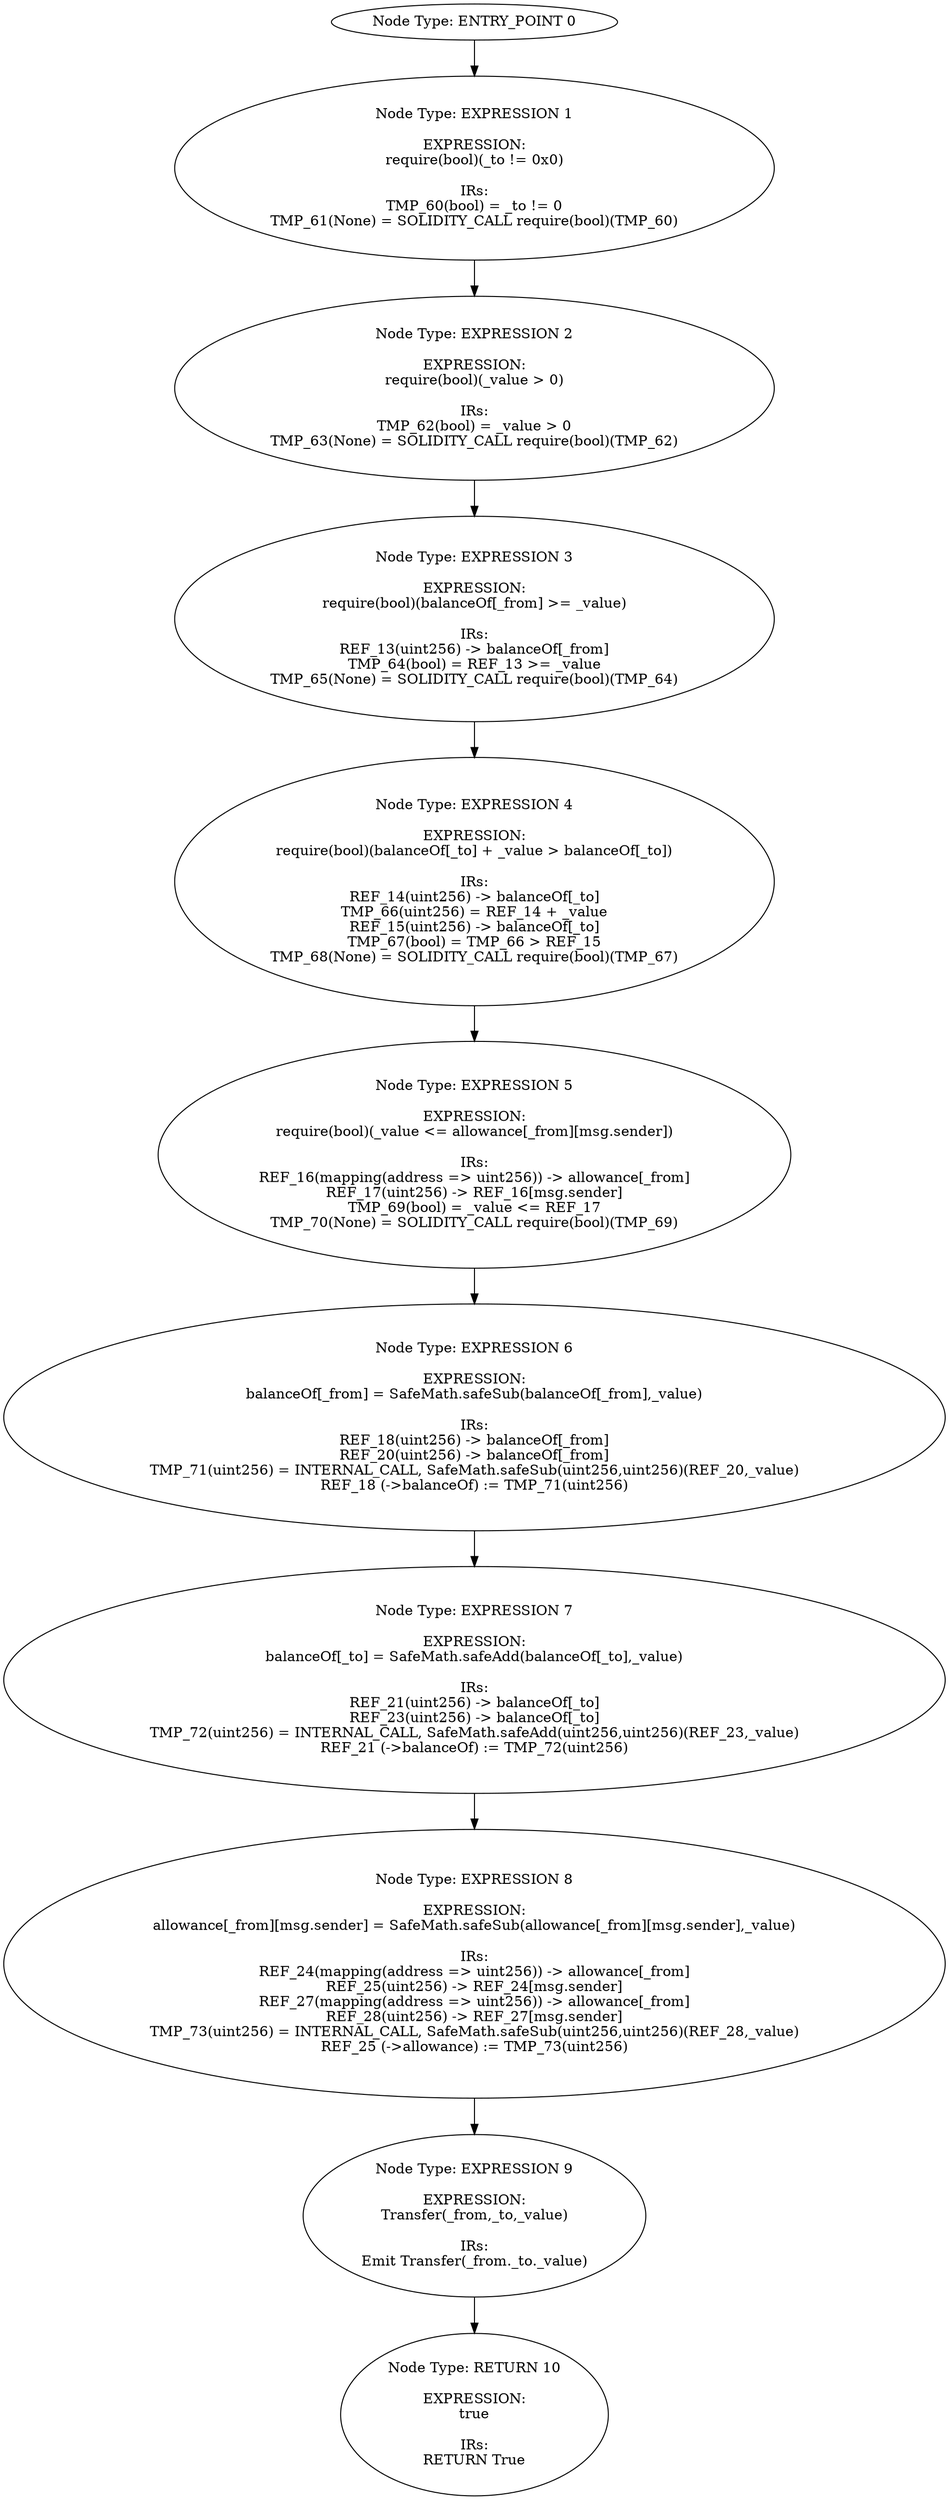 digraph{
0[label="Node Type: ENTRY_POINT 0
"];
0->1;
1[label="Node Type: EXPRESSION 1

EXPRESSION:
require(bool)(_to != 0x0)

IRs:
TMP_60(bool) = _to != 0
TMP_61(None) = SOLIDITY_CALL require(bool)(TMP_60)"];
1->2;
2[label="Node Type: EXPRESSION 2

EXPRESSION:
require(bool)(_value > 0)

IRs:
TMP_62(bool) = _value > 0
TMP_63(None) = SOLIDITY_CALL require(bool)(TMP_62)"];
2->3;
3[label="Node Type: EXPRESSION 3

EXPRESSION:
require(bool)(balanceOf[_from] >= _value)

IRs:
REF_13(uint256) -> balanceOf[_from]
TMP_64(bool) = REF_13 >= _value
TMP_65(None) = SOLIDITY_CALL require(bool)(TMP_64)"];
3->4;
4[label="Node Type: EXPRESSION 4

EXPRESSION:
require(bool)(balanceOf[_to] + _value > balanceOf[_to])

IRs:
REF_14(uint256) -> balanceOf[_to]
TMP_66(uint256) = REF_14 + _value
REF_15(uint256) -> balanceOf[_to]
TMP_67(bool) = TMP_66 > REF_15
TMP_68(None) = SOLIDITY_CALL require(bool)(TMP_67)"];
4->5;
5[label="Node Type: EXPRESSION 5

EXPRESSION:
require(bool)(_value <= allowance[_from][msg.sender])

IRs:
REF_16(mapping(address => uint256)) -> allowance[_from]
REF_17(uint256) -> REF_16[msg.sender]
TMP_69(bool) = _value <= REF_17
TMP_70(None) = SOLIDITY_CALL require(bool)(TMP_69)"];
5->6;
6[label="Node Type: EXPRESSION 6

EXPRESSION:
balanceOf[_from] = SafeMath.safeSub(balanceOf[_from],_value)

IRs:
REF_18(uint256) -> balanceOf[_from]
REF_20(uint256) -> balanceOf[_from]
TMP_71(uint256) = INTERNAL_CALL, SafeMath.safeSub(uint256,uint256)(REF_20,_value)
REF_18 (->balanceOf) := TMP_71(uint256)"];
6->7;
7[label="Node Type: EXPRESSION 7

EXPRESSION:
balanceOf[_to] = SafeMath.safeAdd(balanceOf[_to],_value)

IRs:
REF_21(uint256) -> balanceOf[_to]
REF_23(uint256) -> balanceOf[_to]
TMP_72(uint256) = INTERNAL_CALL, SafeMath.safeAdd(uint256,uint256)(REF_23,_value)
REF_21 (->balanceOf) := TMP_72(uint256)"];
7->8;
8[label="Node Type: EXPRESSION 8

EXPRESSION:
allowance[_from][msg.sender] = SafeMath.safeSub(allowance[_from][msg.sender],_value)

IRs:
REF_24(mapping(address => uint256)) -> allowance[_from]
REF_25(uint256) -> REF_24[msg.sender]
REF_27(mapping(address => uint256)) -> allowance[_from]
REF_28(uint256) -> REF_27[msg.sender]
TMP_73(uint256) = INTERNAL_CALL, SafeMath.safeSub(uint256,uint256)(REF_28,_value)
REF_25 (->allowance) := TMP_73(uint256)"];
8->9;
9[label="Node Type: EXPRESSION 9

EXPRESSION:
Transfer(_from,_to,_value)

IRs:
Emit Transfer(_from._to._value)"];
9->10;
10[label="Node Type: RETURN 10

EXPRESSION:
true

IRs:
RETURN True"];
}

